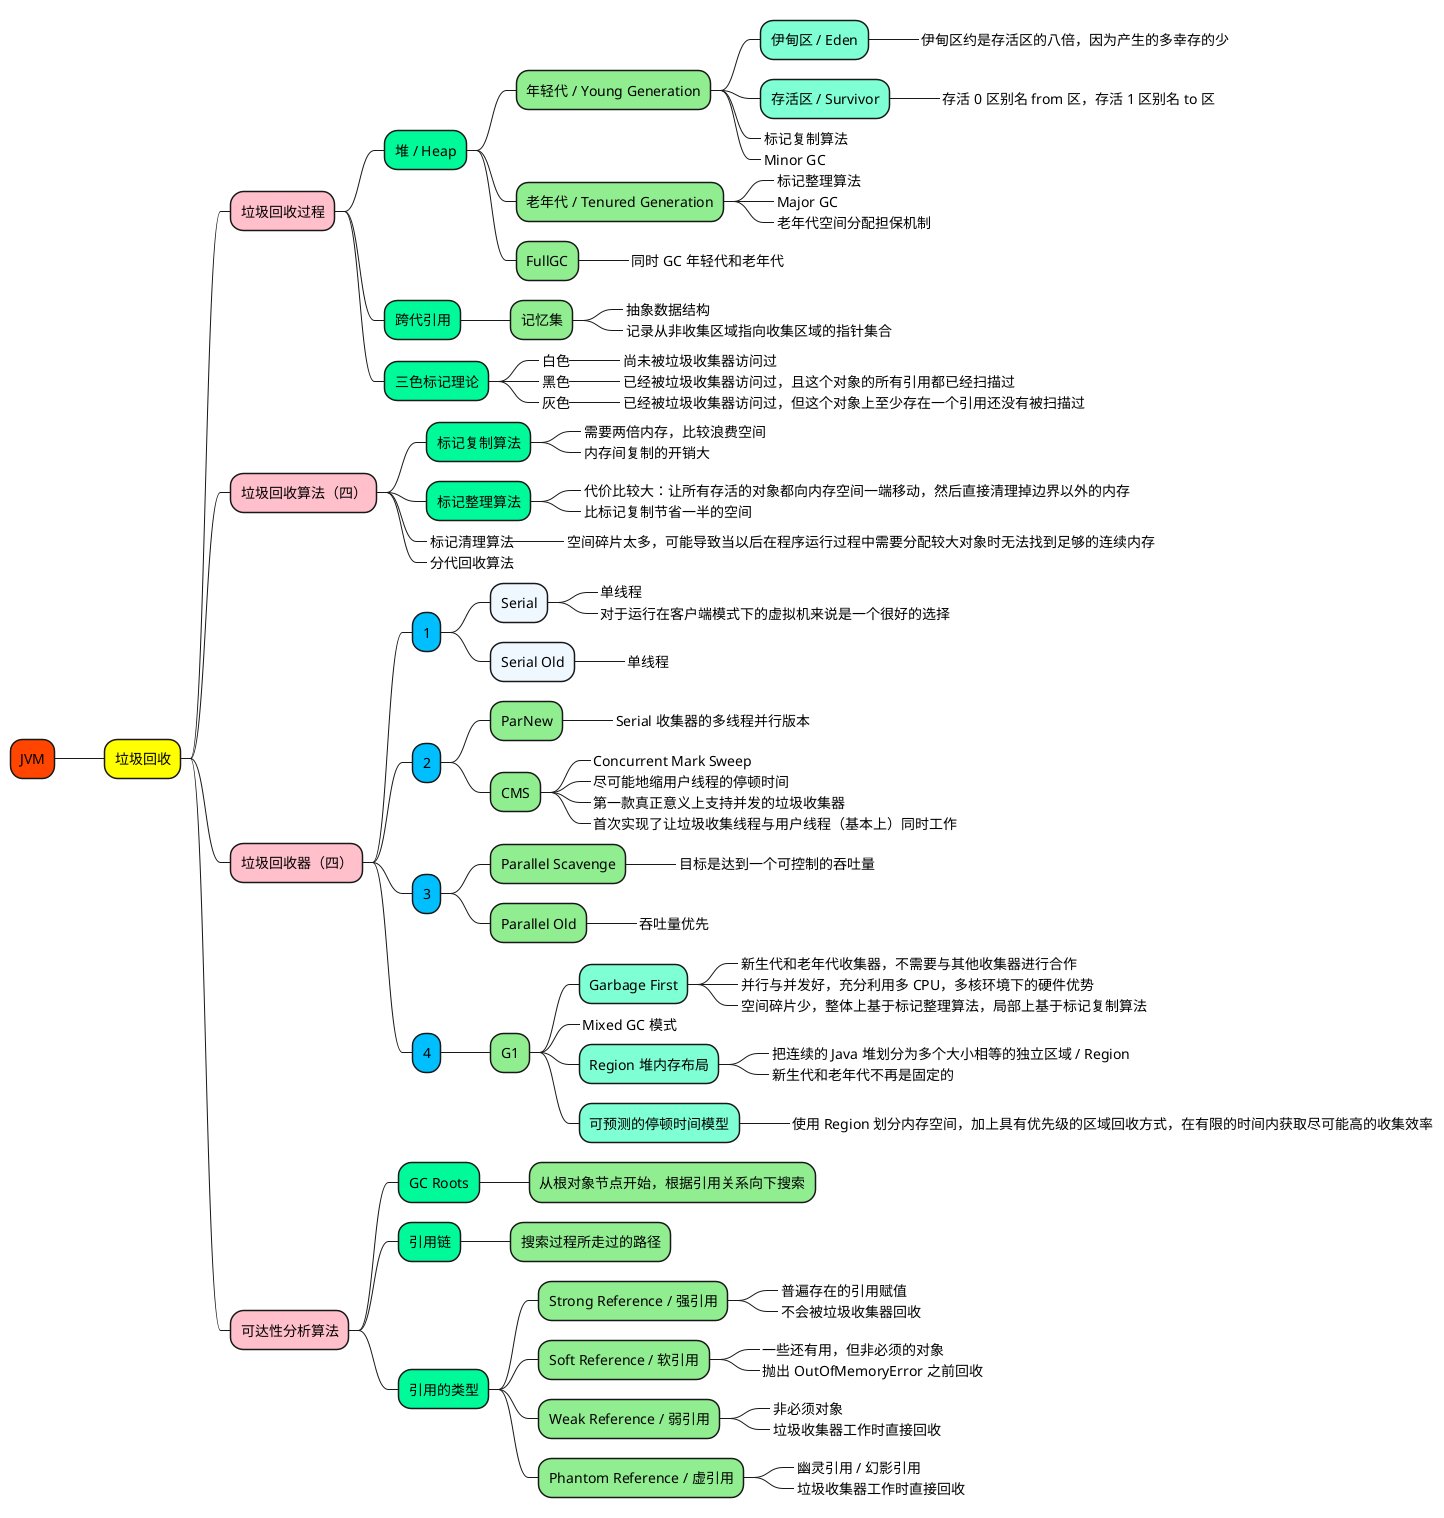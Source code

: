 @startmindmap

+[#OrangeRed] JVM

++[#yellow] 垃圾回收

+++[#Pink] 垃圾回收过程

++++[#MediumSpringGreen] 堆 / Heap

+++++[#LightGreen] 年轻代 / Young Generation
++++++[#Aquamarine] 伊甸区 / Eden
+++++++[#Aquamarine]_ 伊甸区约是存活区的八倍，因为产生的多幸存的少
++++++[#Aquamarine] 存活区 / Survivor
+++++++[#Aquamarine]_ 存活 0 区别名 from 区，存活 1 区别名 to 区
++++++[#Aquamarine]_ 标记复制算法
++++++[#Aquamarine]_ Minor GC

+++++[#LightGreen] 老年代 / Tenured Generation
++++++[#Aquamarine]_ 标记整理算法
++++++[#Aquamarine]_ Major GC
++++++[#GhostWhite]_ 老年代空间分配担保机制

+++++[#LightGreen] FullGC
++++++_ 同时 GC 年轻代和老年代

++++[#MediumSpringGreen] 跨代引用
+++++[#LightGreen] 记忆集
++++++[#Aquamarine]_ 抽象数据结构
++++++[#Aquamarine]_ 记录从非收集区域指向收集区域的指针集合

++++[#MediumSpringGreen] 三色标记理论
+++++[#LightGreen]_ 白色
++++++[#Aquamarine]_ 尚未被垃圾收集器访问过
+++++[#LightGreen]_ 黑色
++++++[#Aquamarine]_ 已经被垃圾收集器访问过，且这个对象的所有引用都已经扫描过
+++++[#LightGreen]_ 灰色
++++++[#Aquamarine]_ 已经被垃圾收集器访问过，但这个对象上至少存在一个引用还没有被扫描过


+++[#Pink] 垃圾回收算法（四）

++++[#MediumSpringGreen] 标记复制算法
+++++_ 需要两倍内存，比较浪费空间
+++++_ 内存间复制的开销大

++++[#MediumSpringGreen] 标记整理算法
+++++_ 代价比较大：让所有存活的对象都向内存空间一端移动，然后直接清理掉边界以外的内存
+++++_ 比标记复制节省一半的空间

++++[#MediumSpringGreen]_ 标记清理算法
+++++_ 空间碎片太多，可能导致当以后在程序运行过程中需要分配较大对象时无法找到足够的连续内存

++++[#MediumSpringGreen]_ 分代回收算法


+++[#Pink] 垃圾回收器（四）

++++[#DeepSkyBlue] 1
+++++[#AliceBlue] Serial
++++++[#AliceBlue]_ 单线程
++++++[#AliceBlue]_ 对于运行在客户端模式下的虚拟机来说是一个很好的选择
+++++[#AliceBlue] Serial Old
++++++[#AliceBlue]_ 单线程

++++[#DeepSkyBlue] 2
+++++[#LightGreen] ParNew
++++++[#LightGreen]_ Serial 收集器的多线程并行版本
+++++[#LightGreen] CMS
++++++[#LightGreen]_ Concurrent Mark Sweep
++++++[#LightGreen]_ 尽可能地缩用户线程的停顿时间
++++++[#LightGreen]_ 第一款真正意义上支持并发的垃圾收集器
++++++[#LightGreen]_ 首次实现了让垃圾收集线程与用户线程（基本上）同时工作

++++[#DeepSkyBlue] 3
+++++[#LightGreen] Parallel Scavenge
++++++[#LightGreen]_ 目标是达到一个可控制的吞吐量
+++++[#LightGreen] Parallel Old
++++++[#LightGreen]_ 吞吐量优先

++++[#DeepSkyBlue] 4
+++++[#LightGreen] G1

++++++[#Aquamarine] Garbage First
+++++++[#Aquamarine]_ 新生代和老年代收集器，不需要与其他收集器进行合作
+++++++[#Aquamarine]_ 并行与并发好，充分利用多 CPU，多核环境下的硬件优势
+++++++[#Aquamarine]_ 空间碎片少，整体上基于标记整理算法，局部上基于标记复制算法

++++++[#Aquamarine]_ Mixed GC 模式

++++++[#Aquamarine] Region 堆内存布局
+++++++[#Aquamarine]_ 把连续的 Java 堆划分为多个大小相等的独立区域 / Region
+++++++[#Aquamarine]_ 新生代和老年代不再是固定的

++++++[#Aquamarine] 可预测的停顿时间模型
+++++++[#Aquamarine]_ 使用 Region 划分内存空间，加上具有优先级的区域回收方式，在有限的时间内获取尽可能高的收集效率


+++[#Pink] 可达性分析算法

++++[#MediumSpringGreen] GC Roots
+++++[#LightGreen] 从根对象节点开始，根据引用关系向下搜索
++++[#MediumSpringGreen] 引用链
+++++[#LightGreen] 搜索过程所走过的路径

++++[#MediumSpringGreen] 引用的类型
+++++[#LightGreen] Strong Reference / 强引用
++++++[#LightGreen]_ 普遍存在的引用赋值
++++++[#LightGreen]_ 不会被垃圾收集器回收

+++++[#LightGreen] Soft Reference / 软引用
++++++[#LightGreen]_ 一些还有用，但非必须的对象
++++++[#LightGreen]_ 抛出 OutOfMemoryError 之前回收

+++++[#LightGreen] Weak Reference / 弱引用
++++++[#LightGreen]_ 非必须对象
++++++[#LightGreen]_ 垃圾收集器工作时直接回收

+++++[#LightGreen] Phantom Reference / 虚引用
++++++[#LightGreen]_ 幽灵引用 / 幻影引用
++++++[#LightGreen]_ 垃圾收集器工作时直接回收



@endmindmap
